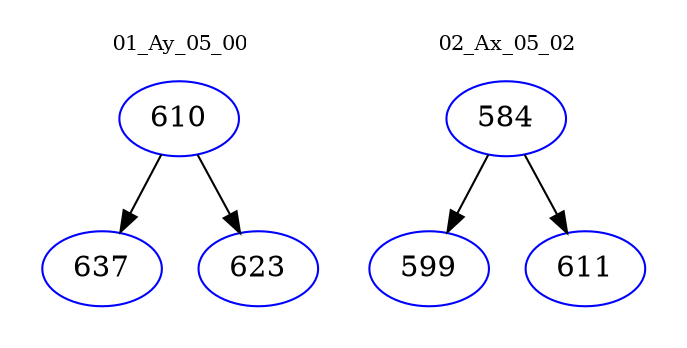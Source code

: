 digraph{
subgraph cluster_0 {
color = white
label = "01_Ay_05_00";
fontsize=10;
T0_610 [label="610", color="blue"]
T0_610 -> T0_637 [color="black"]
T0_637 [label="637", color="blue"]
T0_610 -> T0_623 [color="black"]
T0_623 [label="623", color="blue"]
}
subgraph cluster_1 {
color = white
label = "02_Ax_05_02";
fontsize=10;
T1_584 [label="584", color="blue"]
T1_584 -> T1_599 [color="black"]
T1_599 [label="599", color="blue"]
T1_584 -> T1_611 [color="black"]
T1_611 [label="611", color="blue"]
}
}
